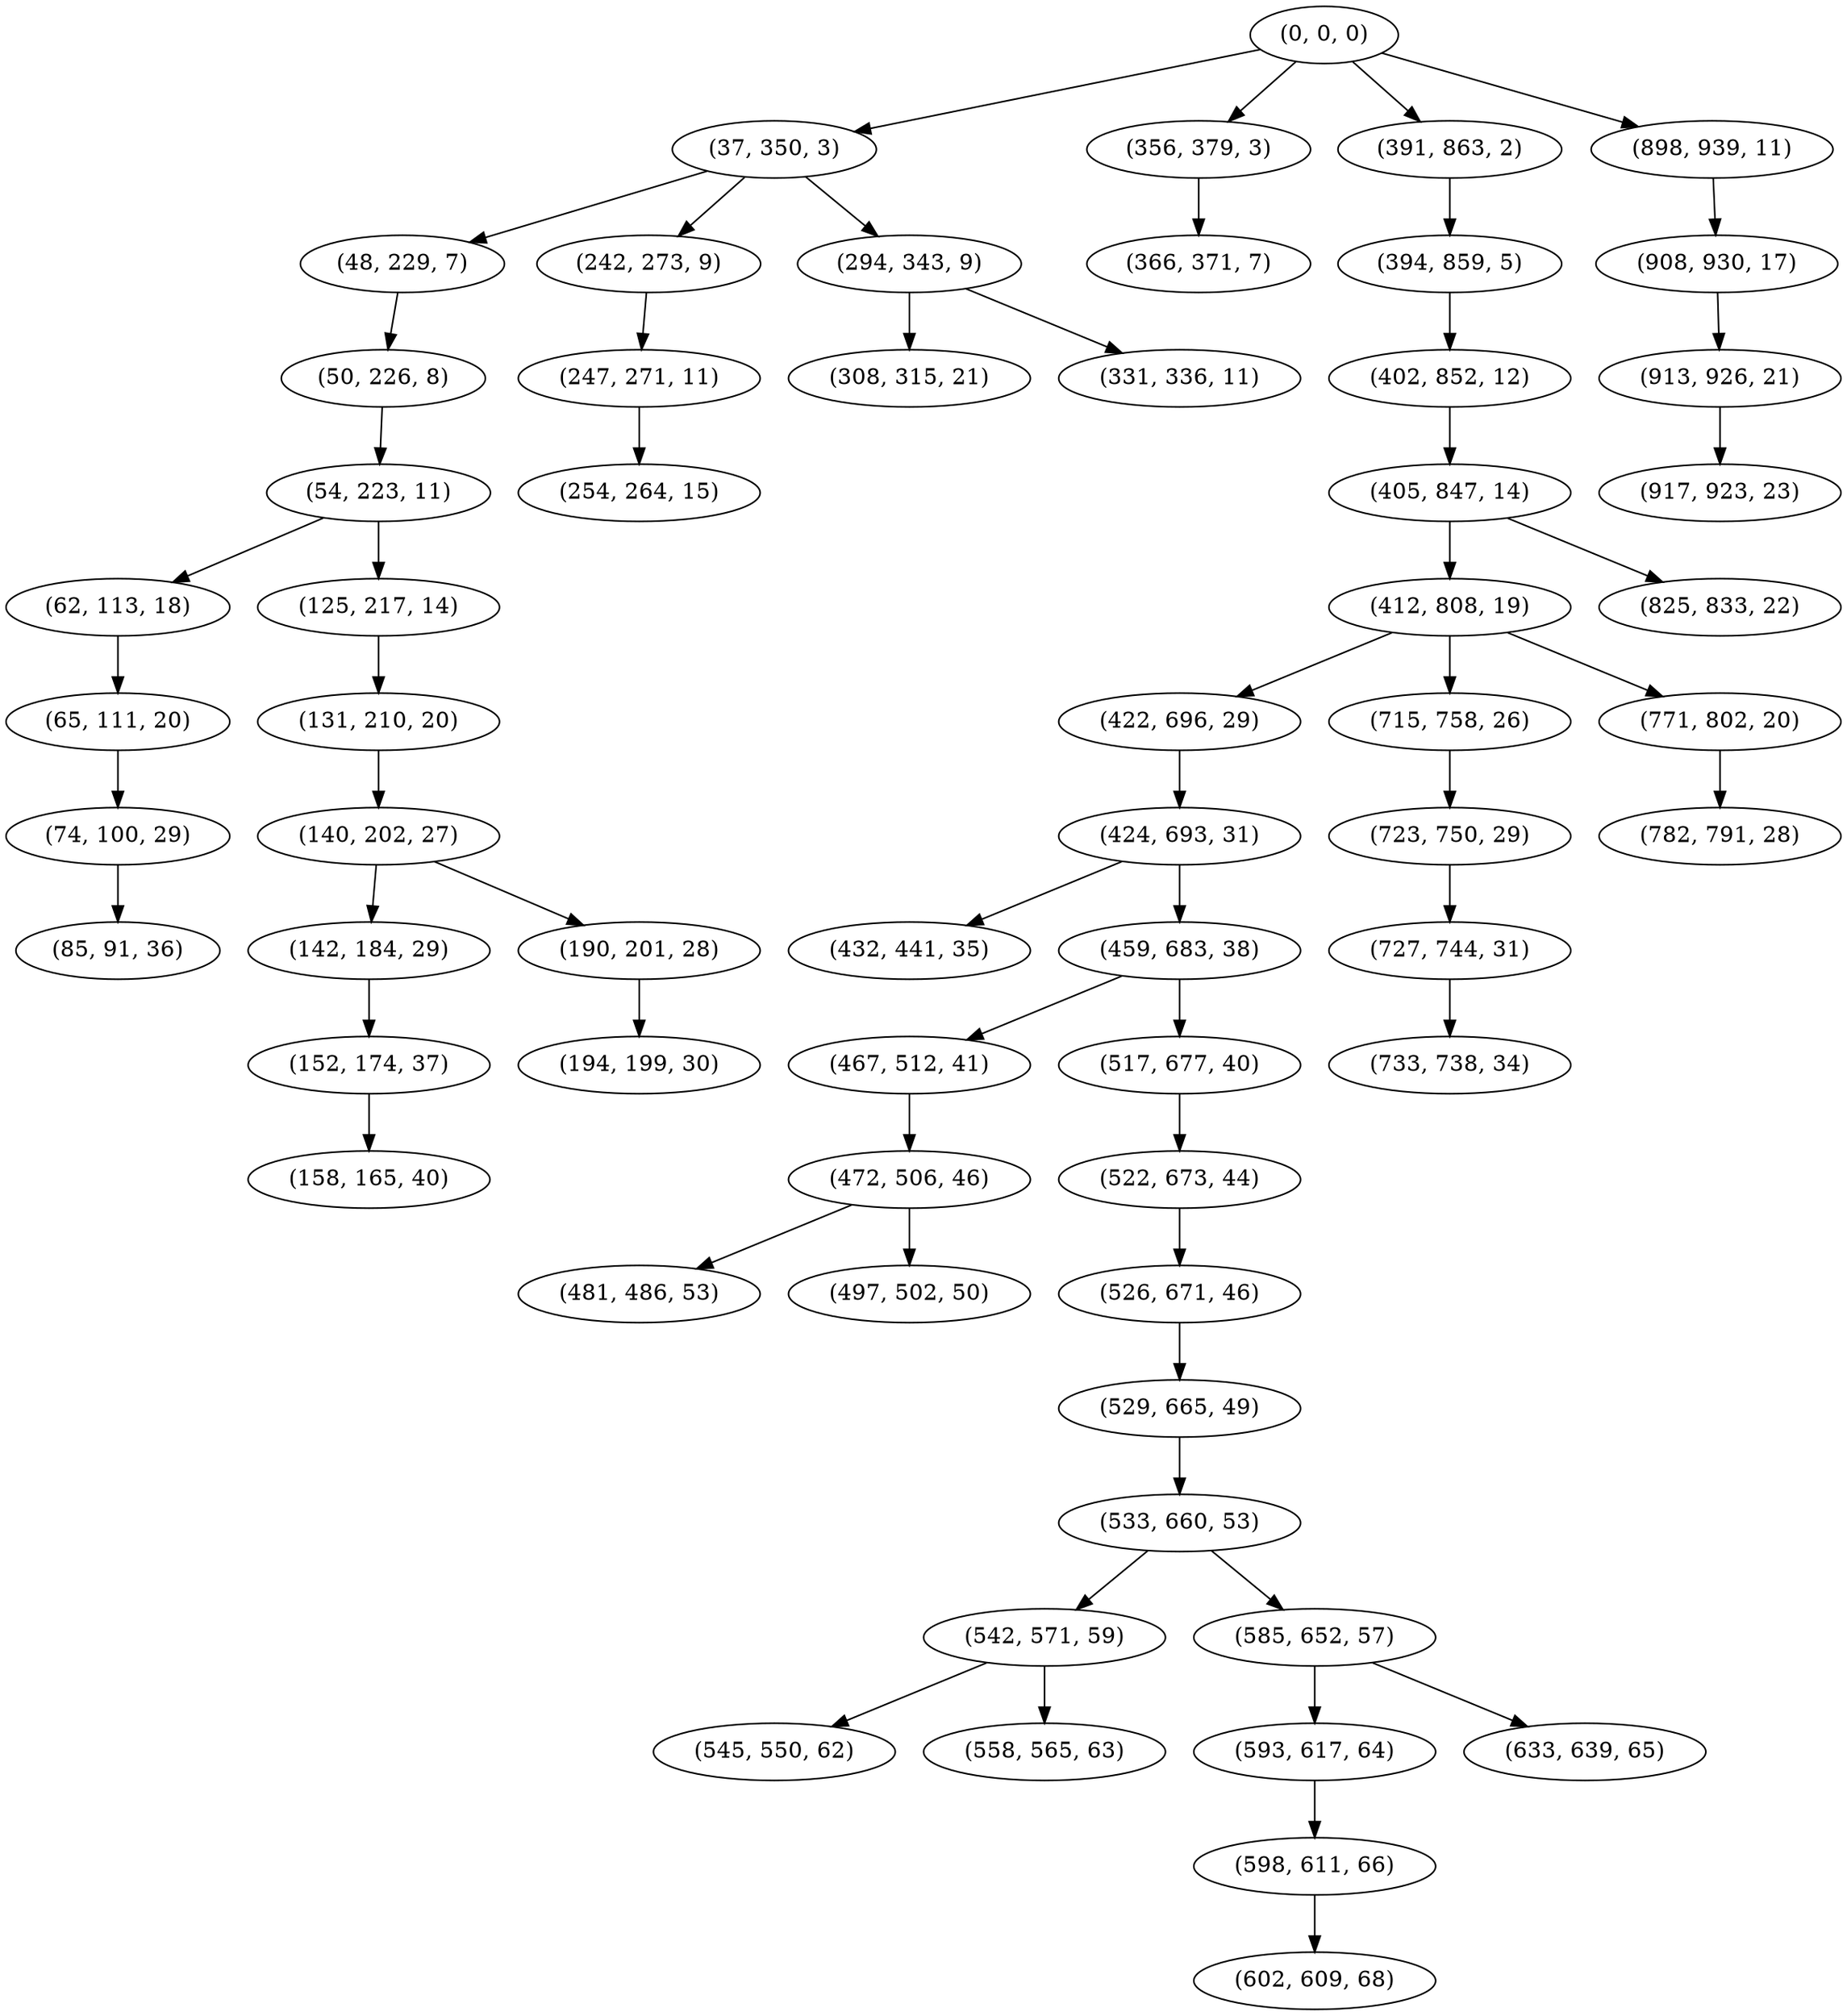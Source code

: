 digraph tree {
    "(0, 0, 0)";
    "(37, 350, 3)";
    "(48, 229, 7)";
    "(50, 226, 8)";
    "(54, 223, 11)";
    "(62, 113, 18)";
    "(65, 111, 20)";
    "(74, 100, 29)";
    "(85, 91, 36)";
    "(125, 217, 14)";
    "(131, 210, 20)";
    "(140, 202, 27)";
    "(142, 184, 29)";
    "(152, 174, 37)";
    "(158, 165, 40)";
    "(190, 201, 28)";
    "(194, 199, 30)";
    "(242, 273, 9)";
    "(247, 271, 11)";
    "(254, 264, 15)";
    "(294, 343, 9)";
    "(308, 315, 21)";
    "(331, 336, 11)";
    "(356, 379, 3)";
    "(366, 371, 7)";
    "(391, 863, 2)";
    "(394, 859, 5)";
    "(402, 852, 12)";
    "(405, 847, 14)";
    "(412, 808, 19)";
    "(422, 696, 29)";
    "(424, 693, 31)";
    "(432, 441, 35)";
    "(459, 683, 38)";
    "(467, 512, 41)";
    "(472, 506, 46)";
    "(481, 486, 53)";
    "(497, 502, 50)";
    "(517, 677, 40)";
    "(522, 673, 44)";
    "(526, 671, 46)";
    "(529, 665, 49)";
    "(533, 660, 53)";
    "(542, 571, 59)";
    "(545, 550, 62)";
    "(558, 565, 63)";
    "(585, 652, 57)";
    "(593, 617, 64)";
    "(598, 611, 66)";
    "(602, 609, 68)";
    "(633, 639, 65)";
    "(715, 758, 26)";
    "(723, 750, 29)";
    "(727, 744, 31)";
    "(733, 738, 34)";
    "(771, 802, 20)";
    "(782, 791, 28)";
    "(825, 833, 22)";
    "(898, 939, 11)";
    "(908, 930, 17)";
    "(913, 926, 21)";
    "(917, 923, 23)";
    "(0, 0, 0)" -> "(37, 350, 3)";
    "(0, 0, 0)" -> "(356, 379, 3)";
    "(0, 0, 0)" -> "(391, 863, 2)";
    "(0, 0, 0)" -> "(898, 939, 11)";
    "(37, 350, 3)" -> "(48, 229, 7)";
    "(37, 350, 3)" -> "(242, 273, 9)";
    "(37, 350, 3)" -> "(294, 343, 9)";
    "(48, 229, 7)" -> "(50, 226, 8)";
    "(50, 226, 8)" -> "(54, 223, 11)";
    "(54, 223, 11)" -> "(62, 113, 18)";
    "(54, 223, 11)" -> "(125, 217, 14)";
    "(62, 113, 18)" -> "(65, 111, 20)";
    "(65, 111, 20)" -> "(74, 100, 29)";
    "(74, 100, 29)" -> "(85, 91, 36)";
    "(125, 217, 14)" -> "(131, 210, 20)";
    "(131, 210, 20)" -> "(140, 202, 27)";
    "(140, 202, 27)" -> "(142, 184, 29)";
    "(140, 202, 27)" -> "(190, 201, 28)";
    "(142, 184, 29)" -> "(152, 174, 37)";
    "(152, 174, 37)" -> "(158, 165, 40)";
    "(190, 201, 28)" -> "(194, 199, 30)";
    "(242, 273, 9)" -> "(247, 271, 11)";
    "(247, 271, 11)" -> "(254, 264, 15)";
    "(294, 343, 9)" -> "(308, 315, 21)";
    "(294, 343, 9)" -> "(331, 336, 11)";
    "(356, 379, 3)" -> "(366, 371, 7)";
    "(391, 863, 2)" -> "(394, 859, 5)";
    "(394, 859, 5)" -> "(402, 852, 12)";
    "(402, 852, 12)" -> "(405, 847, 14)";
    "(405, 847, 14)" -> "(412, 808, 19)";
    "(405, 847, 14)" -> "(825, 833, 22)";
    "(412, 808, 19)" -> "(422, 696, 29)";
    "(412, 808, 19)" -> "(715, 758, 26)";
    "(412, 808, 19)" -> "(771, 802, 20)";
    "(422, 696, 29)" -> "(424, 693, 31)";
    "(424, 693, 31)" -> "(432, 441, 35)";
    "(424, 693, 31)" -> "(459, 683, 38)";
    "(459, 683, 38)" -> "(467, 512, 41)";
    "(459, 683, 38)" -> "(517, 677, 40)";
    "(467, 512, 41)" -> "(472, 506, 46)";
    "(472, 506, 46)" -> "(481, 486, 53)";
    "(472, 506, 46)" -> "(497, 502, 50)";
    "(517, 677, 40)" -> "(522, 673, 44)";
    "(522, 673, 44)" -> "(526, 671, 46)";
    "(526, 671, 46)" -> "(529, 665, 49)";
    "(529, 665, 49)" -> "(533, 660, 53)";
    "(533, 660, 53)" -> "(542, 571, 59)";
    "(533, 660, 53)" -> "(585, 652, 57)";
    "(542, 571, 59)" -> "(545, 550, 62)";
    "(542, 571, 59)" -> "(558, 565, 63)";
    "(585, 652, 57)" -> "(593, 617, 64)";
    "(585, 652, 57)" -> "(633, 639, 65)";
    "(593, 617, 64)" -> "(598, 611, 66)";
    "(598, 611, 66)" -> "(602, 609, 68)";
    "(715, 758, 26)" -> "(723, 750, 29)";
    "(723, 750, 29)" -> "(727, 744, 31)";
    "(727, 744, 31)" -> "(733, 738, 34)";
    "(771, 802, 20)" -> "(782, 791, 28)";
    "(898, 939, 11)" -> "(908, 930, 17)";
    "(908, 930, 17)" -> "(913, 926, 21)";
    "(913, 926, 21)" -> "(917, 923, 23)";
}
